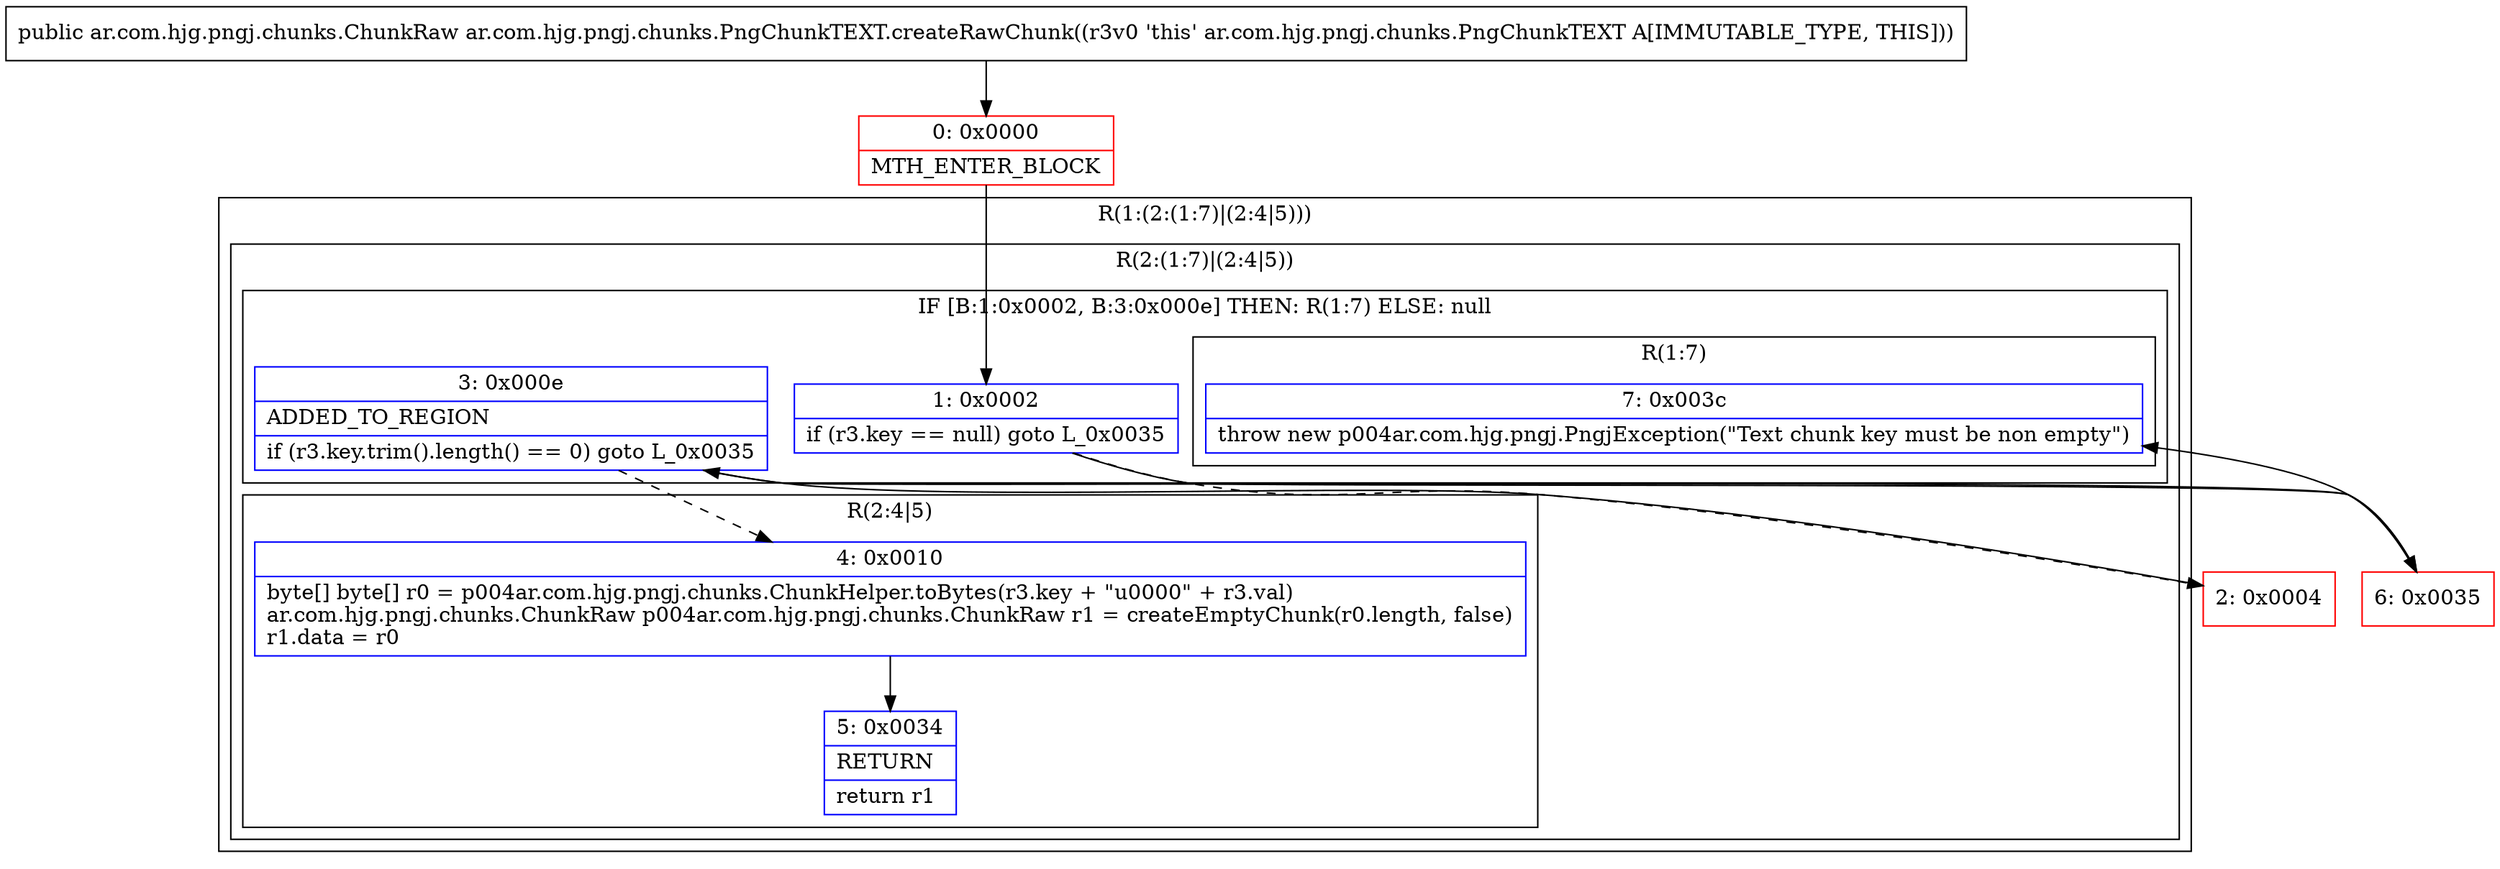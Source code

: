 digraph "CFG forar.com.hjg.pngj.chunks.PngChunkTEXT.createRawChunk()Lar\/com\/hjg\/pngj\/chunks\/ChunkRaw;" {
subgraph cluster_Region_2039257430 {
label = "R(1:(2:(1:7)|(2:4|5)))";
node [shape=record,color=blue];
subgraph cluster_Region_18420006 {
label = "R(2:(1:7)|(2:4|5))";
node [shape=record,color=blue];
subgraph cluster_IfRegion_899370848 {
label = "IF [B:1:0x0002, B:3:0x000e] THEN: R(1:7) ELSE: null";
node [shape=record,color=blue];
Node_1 [shape=record,label="{1\:\ 0x0002|if (r3.key == null) goto L_0x0035\l}"];
Node_3 [shape=record,label="{3\:\ 0x000e|ADDED_TO_REGION\l|if (r3.key.trim().length() == 0) goto L_0x0035\l}"];
subgraph cluster_Region_1611218425 {
label = "R(1:7)";
node [shape=record,color=blue];
Node_7 [shape=record,label="{7\:\ 0x003c|throw new p004ar.com.hjg.pngj.PngjException(\"Text chunk key must be non empty\")\l}"];
}
}
subgraph cluster_Region_705141124 {
label = "R(2:4|5)";
node [shape=record,color=blue];
Node_4 [shape=record,label="{4\:\ 0x0010|byte[] byte[] r0 = p004ar.com.hjg.pngj.chunks.ChunkHelper.toBytes(r3.key + \"u0000\" + r3.val)\lar.com.hjg.pngj.chunks.ChunkRaw p004ar.com.hjg.pngj.chunks.ChunkRaw r1 = createEmptyChunk(r0.length, false)\lr1.data = r0\l}"];
Node_5 [shape=record,label="{5\:\ 0x0034|RETURN\l|return r1\l}"];
}
}
}
Node_0 [shape=record,color=red,label="{0\:\ 0x0000|MTH_ENTER_BLOCK\l}"];
Node_2 [shape=record,color=red,label="{2\:\ 0x0004}"];
Node_6 [shape=record,color=red,label="{6\:\ 0x0035}"];
MethodNode[shape=record,label="{public ar.com.hjg.pngj.chunks.ChunkRaw ar.com.hjg.pngj.chunks.PngChunkTEXT.createRawChunk((r3v0 'this' ar.com.hjg.pngj.chunks.PngChunkTEXT A[IMMUTABLE_TYPE, THIS])) }"];
MethodNode -> Node_0;
Node_1 -> Node_2[style=dashed];
Node_1 -> Node_6;
Node_3 -> Node_4[style=dashed];
Node_3 -> Node_6;
Node_4 -> Node_5;
Node_0 -> Node_1;
Node_2 -> Node_3;
Node_6 -> Node_7;
}

